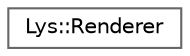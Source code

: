 digraph "Graphical Class Hierarchy"
{
 // LATEX_PDF_SIZE
  bgcolor="transparent";
  edge [fontname=Helvetica,fontsize=10,labelfontname=Helvetica,labelfontsize=10];
  node [fontname=Helvetica,fontsize=10,shape=box,height=0.2,width=0.4];
  rankdir="LR";
  Node0 [id="Node000000",label="Lys::Renderer",height=0.2,width=0.4,color="grey40", fillcolor="white", style="filled",URL="$classLys_1_1Renderer.html",tooltip=" "];
}
